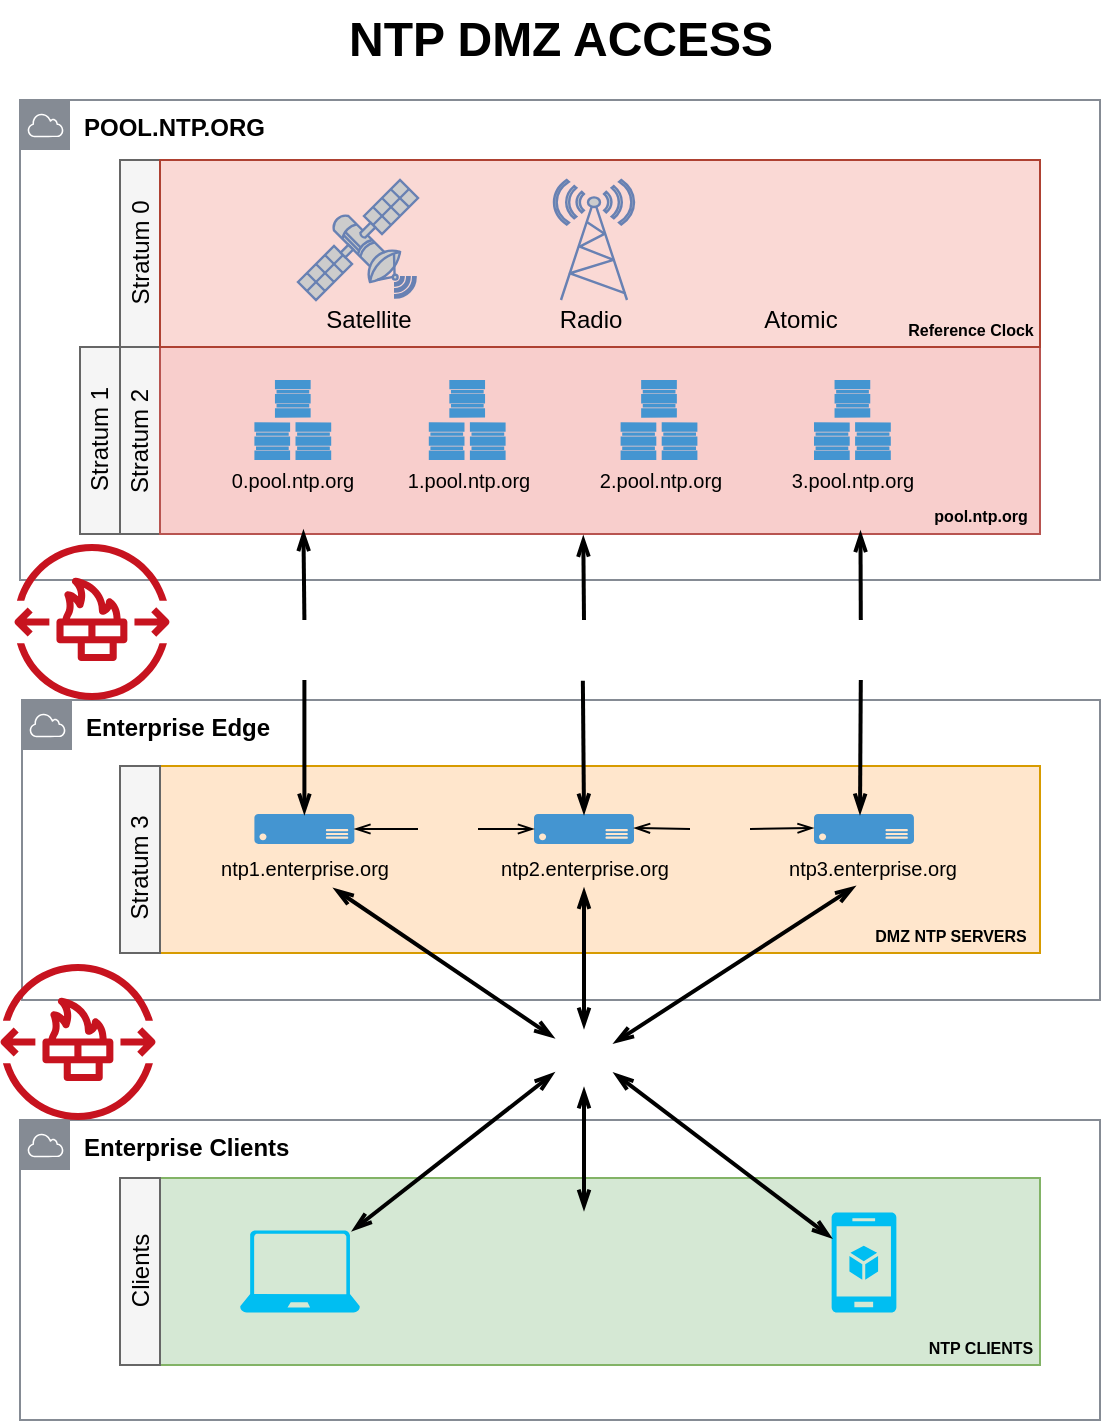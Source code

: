 <mxfile version="14.9.5" type="device"><diagram name="Page-1" id="e3a06f82-3646-2815-327d-82caf3d4e204"><mxGraphModel dx="1395" dy="825" grid="1" gridSize="10" guides="1" tooltips="1" connect="1" arrows="1" fold="1" page="1" pageScale="1.5" pageWidth="1169" pageHeight="826" background="none" math="0" shadow="0"><root><mxCell id="0" style=";html=1;"/><mxCell id="1" style=";html=1;" parent="0"/><mxCell id="tNrX_FSl5aJrvTSmvy7C-68" value="" style="whiteSpace=wrap;html=1;fontSize=14;strokeColor=#82b366;verticalAlign=top;fillColor=#d5e8d4;" vertex="1" parent="1"><mxGeometry x="160" y="629" width="440" height="93.5" as="geometry"/></mxCell><mxCell id="tNrX_FSl5aJrvTSmvy7C-64" value="&lt;b&gt;&lt;font color=&quot;#000000&quot;&gt;Enterprise Clients&lt;/font&gt;&lt;/b&gt;" style="outlineConnect=0;gradientColor=none;html=1;whiteSpace=wrap;fontSize=12;fontStyle=0;shape=mxgraph.aws4.group;grIcon=mxgraph.aws4.group_aws_cloud;strokeColor=#858B94;fillColor=none;verticalAlign=top;align=left;spacingLeft=30;fontColor=#858B94;dashed=0;" vertex="1" parent="1"><mxGeometry x="90" y="600" width="540" height="150" as="geometry"/></mxCell><mxCell id="tNrX_FSl5aJrvTSmvy7C-47" value="&lt;b&gt;&lt;font color=&quot;#000000&quot;&gt;Enterprise Edge&lt;/font&gt;&lt;/b&gt;" style="outlineConnect=0;gradientColor=none;html=1;whiteSpace=wrap;fontSize=12;fontStyle=0;shape=mxgraph.aws4.group;grIcon=mxgraph.aws4.group_aws_cloud;strokeColor=#858B94;fillColor=none;verticalAlign=top;align=left;spacingLeft=30;fontColor=#858B94;dashed=0;" vertex="1" parent="1"><mxGeometry x="91" y="390" width="539" height="150" as="geometry"/></mxCell><mxCell id="tNrX_FSl5aJrvTSmvy7C-34" value="&lt;b&gt;&lt;font color=&quot;#000000&quot;&gt;POOL.NTP.ORG&lt;/font&gt;&lt;/b&gt;" style="outlineConnect=0;gradientColor=none;html=1;whiteSpace=wrap;fontSize=12;fontStyle=0;shape=mxgraph.aws4.group;grIcon=mxgraph.aws4.group_aws_cloud;strokeColor=#858B94;fillColor=none;verticalAlign=top;align=left;spacingLeft=30;fontColor=#858B94;dashed=0;" vertex="1" parent="1"><mxGeometry x="90" y="90" width="540" height="240" as="geometry"/></mxCell><mxCell id="tNrX_FSl5aJrvTSmvy7C-33" value="" style="whiteSpace=wrap;html=1;fillColor=#f5f5f5;fontSize=14;strokeColor=#666666;verticalAlign=top;fontColor=#333333;" vertex="1" parent="1"><mxGeometry x="120" y="213.5" width="20" height="93.5" as="geometry"/></mxCell><mxCell id="tNrX_FSl5aJrvTSmvy7C-31" value="" style="whiteSpace=wrap;html=1;fillColor=#f5f5f5;fontSize=14;strokeColor=#666666;verticalAlign=top;fontColor=#333333;" vertex="1" parent="1"><mxGeometry x="140" y="213.5" width="20" height="93.5" as="geometry"/></mxCell><mxCell id="tNrX_FSl5aJrvTSmvy7C-24" value="" style="whiteSpace=wrap;html=1;fontSize=14;strokeColor=#b85450;verticalAlign=top;fillColor=#f8cecc;" vertex="1" parent="1"><mxGeometry x="160" y="213.5" width="440" height="93.5" as="geometry"/></mxCell><mxCell id="tNrX_FSl5aJrvTSmvy7C-22" value="" style="whiteSpace=wrap;html=1;fillColor=#f5f5f5;fontSize=14;strokeColor=#666666;verticalAlign=top;fontColor=#333333;" vertex="1" parent="1"><mxGeometry x="140" y="120" width="20" height="93.5" as="geometry"/></mxCell><mxCell id="tNrX_FSl5aJrvTSmvy7C-20" value="" style="whiteSpace=wrap;html=1;fillColor=#fad9d5;fontSize=14;strokeColor=#ae4132;verticalAlign=top;" vertex="1" parent="1"><mxGeometry x="160" y="120" width="440" height="93.5" as="geometry"/></mxCell><mxCell id="6a7d8f32e03d9370-62" value="NTP DMZ ACCESS" style="text;strokeColor=none;fillColor=none;html=1;fontSize=24;fontStyle=1;verticalAlign=middle;align=center;" parent="1" vertex="1"><mxGeometry x="90" y="40" width="540" height="40" as="geometry"/></mxCell><mxCell id="tNrX_FSl5aJrvTSmvy7C-2" value="" style="shadow=0;dashed=0;html=1;strokeColor=none;fillColor=#4495D1;labelPosition=center;verticalLabelPosition=bottom;verticalAlign=top;align=center;outlineConnect=0;shape=mxgraph.veeam.storage_cluster;" vertex="1" parent="1"><mxGeometry x="207.2" y="230" width="38.4" height="40" as="geometry"/></mxCell><mxCell id="tNrX_FSl5aJrvTSmvy7C-7" value="&lt;font style=&quot;font-size: 8px&quot;&gt;&lt;b&gt;pool.ntp.org&lt;/b&gt;&lt;/font&gt;" style="text;html=1;resizable=0;autosize=1;align=center;verticalAlign=middle;points=[];fillColor=none;strokeColor=none;rounded=0;" vertex="1" parent="1"><mxGeometry x="540" y="287" width="60" height="20" as="geometry"/></mxCell><mxCell id="tNrX_FSl5aJrvTSmvy7C-8" value="&lt;font style=&quot;font-size: 10px&quot;&gt;0.pool.ntp.org&lt;/font&gt;" style="text;html=1;resizable=0;autosize=1;align=center;verticalAlign=middle;points=[];fillColor=none;strokeColor=none;rounded=0;" vertex="1" parent="1"><mxGeometry x="186.4" y="270" width="80" height="20" as="geometry"/></mxCell><mxCell id="tNrX_FSl5aJrvTSmvy7C-9" value="&lt;font style=&quot;font-size: 10px&quot;&gt;1.pool.ntp.org&lt;/font&gt;" style="text;html=1;resizable=0;autosize=1;align=center;verticalAlign=middle;points=[];fillColor=none;strokeColor=none;rounded=0;" vertex="1" parent="1"><mxGeometry x="273.6" y="270" width="80" height="20" as="geometry"/></mxCell><mxCell id="tNrX_FSl5aJrvTSmvy7C-10" value="&lt;font style=&quot;font-size: 10px&quot;&gt;2.pool.ntp.org&lt;/font&gt;" style="text;html=1;resizable=0;autosize=1;align=center;verticalAlign=middle;points=[];fillColor=none;strokeColor=none;rounded=0;" vertex="1" parent="1"><mxGeometry x="369.5" y="270" width="80" height="20" as="geometry"/></mxCell><mxCell id="tNrX_FSl5aJrvTSmvy7C-11" value="&lt;font style=&quot;font-size: 10px&quot;&gt;3.pool.ntp.org&lt;/font&gt;" style="text;html=1;resizable=0;autosize=1;align=center;verticalAlign=middle;points=[];fillColor=none;strokeColor=none;rounded=0;" vertex="1" parent="1"><mxGeometry x="466.2" y="270" width="80" height="20" as="geometry"/></mxCell><mxCell id="tNrX_FSl5aJrvTSmvy7C-12" value="Stratum 1" style="text;html=1;resizable=0;autosize=1;align=center;verticalAlign=middle;points=[];fillColor=none;strokeColor=none;rounded=0;rotation=-90;" vertex="1" parent="1"><mxGeometry x="95" y="250" width="70" height="20" as="geometry"/></mxCell><mxCell id="tNrX_FSl5aJrvTSmvy7C-13" value="Stratum 2" style="text;html=1;resizable=0;autosize=1;align=center;verticalAlign=middle;points=[];fillColor=none;strokeColor=none;rounded=0;rotation=-90;" vertex="1" parent="1"><mxGeometry x="115" y="251" width="70" height="20" as="geometry"/></mxCell><mxCell id="tNrX_FSl5aJrvTSmvy7C-14" value="" style="fontColor=#0066CC;verticalAlign=top;verticalLabelPosition=bottom;labelPosition=center;align=center;html=1;outlineConnect=0;fillColor=#CCCCCC;strokeColor=#6881B3;gradientColor=none;gradientDirection=north;strokeWidth=2;shape=mxgraph.networks.satellite;rotation=-90;" vertex="1" parent="1"><mxGeometry x="229" y="130" width="60" height="60" as="geometry"/></mxCell><mxCell id="tNrX_FSl5aJrvTSmvy7C-15" value="" style="fontColor=#0066CC;verticalAlign=top;verticalLabelPosition=bottom;labelPosition=center;align=center;html=1;outlineConnect=0;fillColor=#CCCCCC;strokeColor=#6881B3;gradientColor=none;gradientDirection=north;strokeWidth=2;shape=mxgraph.networks.radio_tower;" vertex="1" parent="1"><mxGeometry x="357" y="130" width="40" height="60" as="geometry"/></mxCell><mxCell id="tNrX_FSl5aJrvTSmvy7C-16" value="" style="shape=image;html=1;verticalAlign=top;verticalLabelPosition=bottom;labelBackgroundColor=#ffffff;imageAspect=0;aspect=fixed;image=https://cdn4.iconfinder.com/data/icons/48x48-free-object-icons/48/Science.png" vertex="1" parent="1"><mxGeometry x="450" y="130" width="60" height="60" as="geometry"/></mxCell><mxCell id="tNrX_FSl5aJrvTSmvy7C-17" value="Satellite" style="text;html=1;resizable=0;autosize=1;align=center;verticalAlign=middle;points=[];fillColor=none;strokeColor=none;rounded=0;" vertex="1" parent="1"><mxGeometry x="234.4" y="190" width="60" height="20" as="geometry"/></mxCell><mxCell id="tNrX_FSl5aJrvTSmvy7C-18" value="Radio" style="text;html=1;resizable=0;autosize=1;align=center;verticalAlign=middle;points=[];fillColor=none;strokeColor=none;rounded=0;" vertex="1" parent="1"><mxGeometry x="350" y="190" width="50" height="20" as="geometry"/></mxCell><mxCell id="tNrX_FSl5aJrvTSmvy7C-19" value="Atomic" style="text;html=1;resizable=0;autosize=1;align=center;verticalAlign=middle;points=[];fillColor=none;strokeColor=none;rounded=0;" vertex="1" parent="1"><mxGeometry x="455" y="190" width="50" height="20" as="geometry"/></mxCell><mxCell id="tNrX_FSl5aJrvTSmvy7C-21" value="Stratum 0" style="text;html=1;resizable=0;autosize=1;align=center;verticalAlign=middle;points=[];fillColor=none;strokeColor=none;rounded=0;rotation=-90;" vertex="1" parent="1"><mxGeometry x="115" y="156.75" width="70" height="20" as="geometry"/></mxCell><mxCell id="tNrX_FSl5aJrvTSmvy7C-23" value="&lt;font style=&quot;font-size: 8px&quot;&gt;&lt;b&gt;Reference Clock&lt;/b&gt;&lt;/font&gt;" style="text;html=1;resizable=0;autosize=1;align=center;verticalAlign=middle;points=[];fillColor=none;strokeColor=none;rounded=0;" vertex="1" parent="1"><mxGeometry x="525.4" y="193.5" width="80" height="20" as="geometry"/></mxCell><mxCell id="tNrX_FSl5aJrvTSmvy7C-26" value="" style="shadow=0;dashed=0;html=1;strokeColor=none;fillColor=#4495D1;labelPosition=center;verticalLabelPosition=bottom;verticalAlign=top;align=center;outlineConnect=0;shape=mxgraph.veeam.storage_cluster;" vertex="1" parent="1"><mxGeometry x="294.4" y="230" width="38.4" height="40" as="geometry"/></mxCell><mxCell id="tNrX_FSl5aJrvTSmvy7C-27" value="" style="shadow=0;dashed=0;html=1;strokeColor=none;fillColor=#4495D1;labelPosition=center;verticalLabelPosition=bottom;verticalAlign=top;align=center;outlineConnect=0;shape=mxgraph.veeam.storage_cluster;" vertex="1" parent="1"><mxGeometry x="390.3" y="230" width="38.4" height="40" as="geometry"/></mxCell><mxCell id="tNrX_FSl5aJrvTSmvy7C-28" value="" style="shadow=0;dashed=0;html=1;strokeColor=none;fillColor=#4495D1;labelPosition=center;verticalLabelPosition=bottom;verticalAlign=top;align=center;outlineConnect=0;shape=mxgraph.veeam.storage_cluster;" vertex="1" parent="1"><mxGeometry x="487" y="230" width="38.4" height="40" as="geometry"/></mxCell><mxCell id="tNrX_FSl5aJrvTSmvy7C-32" value="" style="whiteSpace=wrap;html=1;fillColor=#f5f5f5;fontSize=14;strokeColor=#666666;verticalAlign=top;fontColor=#333333;" vertex="1" parent="1"><mxGeometry x="140" y="629" width="20" height="93.5" as="geometry"/></mxCell><mxCell id="tNrX_FSl5aJrvTSmvy7C-35" value="" style="whiteSpace=wrap;html=1;fontSize=14;strokeColor=#d79b00;verticalAlign=top;fillColor=#ffe6cc;" vertex="1" parent="1"><mxGeometry x="160" y="423" width="440" height="93.5" as="geometry"/></mxCell><mxCell id="tNrX_FSl5aJrvTSmvy7C-36" value="&lt;span style=&quot;font-size: 8px&quot;&gt;&lt;b&gt;DMZ NTP SERVERS&lt;/b&gt;&lt;/span&gt;" style="text;html=1;resizable=0;autosize=1;align=center;verticalAlign=middle;points=[];fillColor=none;strokeColor=none;rounded=0;" vertex="1" parent="1"><mxGeometry x="510.0" y="496.5" width="90" height="20" as="geometry"/></mxCell><mxCell id="tNrX_FSl5aJrvTSmvy7C-70" style="edgeStyle=none;rounded=0;orthogonalLoop=1;jettySize=auto;html=1;exitX=0.5;exitY=0;exitDx=0;exitDy=0;exitPerimeter=0;fontColor=#4495D1;startArrow=none;startFill=0;endArrow=openThin;endFill=0;entryX=0.163;entryY=0.982;entryDx=0;entryDy=0;entryPerimeter=0;strokeWidth=2;" edge="1" parent="1" source="tNrX_FSl5aJrvTSmvy7C-77" target="tNrX_FSl5aJrvTSmvy7C-24"><mxGeometry x="40" y="40" as="geometry"><mxPoint x="250" y="350" as="targetPoint"/></mxGeometry></mxCell><mxCell id="tNrX_FSl5aJrvTSmvy7C-38" value="" style="verticalLabelPosition=bottom;html=1;verticalAlign=top;align=center;strokeColor=none;shape=mxgraph.azure.server;sketch=0;fillColor=#4495D1;" vertex="1" parent="1"><mxGeometry x="207.2" y="447" width="50" height="15" as="geometry"/></mxCell><mxCell id="tNrX_FSl5aJrvTSmvy7C-71" style="edgeStyle=none;rounded=0;orthogonalLoop=1;jettySize=auto;html=1;exitX=0.5;exitY=0;exitDx=0;exitDy=0;exitPerimeter=0;fontColor=#4495D1;startArrow=none;startFill=0;endArrow=openThin;endFill=0;entryX=0.481;entryY=1.012;entryDx=0;entryDy=0;entryPerimeter=0;strokeWidth=2;" edge="1" parent="1" source="tNrX_FSl5aJrvTSmvy7C-75" target="tNrX_FSl5aJrvTSmvy7C-24"><mxGeometry x="40" y="40" as="geometry"><mxPoint x="360" y="310" as="targetPoint"/></mxGeometry></mxCell><mxCell id="tNrX_FSl5aJrvTSmvy7C-40" value="" style="verticalLabelPosition=bottom;html=1;verticalAlign=top;align=center;strokeColor=none;shape=mxgraph.azure.server;sketch=0;fillColor=#4495D1;" vertex="1" parent="1"><mxGeometry x="347" y="447" width="50" height="15" as="geometry"/></mxCell><mxCell id="tNrX_FSl5aJrvTSmvy7C-72" style="edgeStyle=none;rounded=0;orthogonalLoop=1;jettySize=auto;html=1;exitX=0.5;exitY=0;exitDx=0;exitDy=0;exitPerimeter=0;entryX=0.796;entryY=0.987;entryDx=0;entryDy=0;fontColor=#4495D1;startArrow=none;startFill=0;endArrow=openThin;endFill=0;entryPerimeter=0;strokeWidth=2;" edge="1" parent="1" source="tNrX_FSl5aJrvTSmvy7C-79" target="tNrX_FSl5aJrvTSmvy7C-24"><mxGeometry x="40" y="40" as="geometry"/></mxCell><mxCell id="tNrX_FSl5aJrvTSmvy7C-41" value="" style="verticalLabelPosition=bottom;html=1;verticalAlign=top;align=center;strokeColor=none;shape=mxgraph.azure.server;sketch=0;fillColor=#4495D1;" vertex="1" parent="1"><mxGeometry x="487" y="447" width="50" height="15" as="geometry"/></mxCell><mxCell id="tNrX_FSl5aJrvTSmvy7C-42" value="&lt;span style=&quot;font-size: 10px&quot;&gt;ntp1.enterprise.org&lt;/span&gt;" style="text;html=1;resizable=0;autosize=1;align=center;verticalAlign=middle;points=[];fillColor=none;strokeColor=none;rounded=0;" vertex="1" parent="1"><mxGeometry x="182.2" y="464.25" width="100" height="20" as="geometry"/></mxCell><mxCell id="tNrX_FSl5aJrvTSmvy7C-43" value="&lt;span style=&quot;font-size: 10px&quot;&gt;ntp2.enterprise.org&lt;/span&gt;" style="text;html=1;resizable=0;autosize=1;align=center;verticalAlign=middle;points=[];fillColor=none;strokeColor=none;rounded=0;" vertex="1" parent="1"><mxGeometry x="322.0" y="464.25" width="100" height="20" as="geometry"/></mxCell><mxCell id="tNrX_FSl5aJrvTSmvy7C-46" value="" style="outlineConnect=0;fontColor=#232F3E;gradientColor=none;fillColor=#C7131F;strokeColor=none;dashed=0;verticalLabelPosition=bottom;verticalAlign=top;align=center;html=1;fontSize=12;fontStyle=0;aspect=fixed;pointerEvents=1;shape=mxgraph.aws4.network_firewall_endpoints;sketch=0;" vertex="1" parent="1"><mxGeometry x="87.0" y="312" width="78" height="78" as="geometry"/></mxCell><mxCell id="tNrX_FSl5aJrvTSmvy7C-48" value="" style="whiteSpace=wrap;html=1;fillColor=#f5f5f5;fontSize=14;strokeColor=#666666;verticalAlign=top;fontColor=#333333;" vertex="1" parent="1"><mxGeometry x="140" y="423" width="20" height="93.5" as="geometry"/></mxCell><mxCell id="tNrX_FSl5aJrvTSmvy7C-49" value="Stratum 3" style="text;html=1;resizable=0;autosize=1;align=center;verticalAlign=middle;points=[];fillColor=none;strokeColor=none;rounded=0;rotation=-90;" vertex="1" parent="1"><mxGeometry x="115" y="464.25" width="70" height="20" as="geometry"/></mxCell><mxCell id="tNrX_FSl5aJrvTSmvy7C-51" value="&lt;span style=&quot;font-size: 10px&quot;&gt;ntp3.enterprise.org&lt;/span&gt;" style="text;html=1;resizable=0;autosize=1;align=center;verticalAlign=middle;points=[];fillColor=none;strokeColor=none;rounded=0;" vertex="1" parent="1"><mxGeometry x="466.2" y="464.25" width="100" height="20" as="geometry"/></mxCell><mxCell id="tNrX_FSl5aJrvTSmvy7C-54" style="rounded=0;orthogonalLoop=1;jettySize=auto;html=1;exitX=1;exitY=0.5;exitDx=0;exitDy=0;exitPerimeter=0;entryX=0;entryY=0.5;entryDx=0;entryDy=0;entryPerimeter=0;endArrow=openThin;endFill=0;startArrow=none;startFill=0;" edge="1" parent="1" source="tNrX_FSl5aJrvTSmvy7C-57"><mxGeometry x="40" y="40" as="geometry"><mxPoint x="397.0" y="454" as="sourcePoint"/><mxPoint x="486.8" y="454" as="targetPoint"/></mxGeometry></mxCell><mxCell id="tNrX_FSl5aJrvTSmvy7C-55" value="" style="shape=image;html=1;verticalAlign=top;verticalLabelPosition=bottom;labelBackgroundColor=#ffffff;imageAspect=0;aspect=fixed;image=https://cdn1.iconfinder.com/data/icons/google_jfk_icons_by_carlosjj/128/sync.png;sketch=0;fillColor=#4495D1;" vertex="1" parent="1"><mxGeometry x="289" y="439.5" width="30" height="30" as="geometry"/></mxCell><mxCell id="tNrX_FSl5aJrvTSmvy7C-53" style="rounded=0;orthogonalLoop=1;jettySize=auto;html=1;exitX=1;exitY=0.5;exitDx=0;exitDy=0;exitPerimeter=0;entryX=0;entryY=0.5;entryDx=0;entryDy=0;entryPerimeter=0;endArrow=openThin;endFill=0;startArrow=none;startFill=0;" edge="1" parent="1" source="tNrX_FSl5aJrvTSmvy7C-55" target="tNrX_FSl5aJrvTSmvy7C-40"><mxGeometry x="40" y="40" as="geometry"/></mxCell><mxCell id="tNrX_FSl5aJrvTSmvy7C-56" value="" style="rounded=0;orthogonalLoop=1;jettySize=auto;html=1;exitX=1;exitY=0.5;exitDx=0;exitDy=0;exitPerimeter=0;entryX=0;entryY=0.5;entryDx=0;entryDy=0;entryPerimeter=0;endArrow=none;endFill=0;startArrow=openThin;startFill=0;" edge="1" parent="1" source="tNrX_FSl5aJrvTSmvy7C-38" target="tNrX_FSl5aJrvTSmvy7C-55"><mxGeometry x="40" y="40" as="geometry"><mxPoint x="257.2" y="454.5" as="sourcePoint"/><mxPoint x="347" y="454.5" as="targetPoint"/></mxGeometry></mxCell><mxCell id="tNrX_FSl5aJrvTSmvy7C-57" value="" style="shape=image;html=1;verticalAlign=top;verticalLabelPosition=bottom;labelBackgroundColor=#ffffff;imageAspect=0;aspect=fixed;image=https://cdn1.iconfinder.com/data/icons/google_jfk_icons_by_carlosjj/128/sync.png;sketch=0;fillColor=#4495D1;" vertex="1" parent="1"><mxGeometry x="425" y="439.5" width="30" height="30" as="geometry"/></mxCell><mxCell id="tNrX_FSl5aJrvTSmvy7C-58" value="" style="rounded=0;orthogonalLoop=1;jettySize=auto;html=1;exitX=1;exitY=0.5;exitDx=0;exitDy=0;exitPerimeter=0;entryX=0;entryY=0.5;entryDx=0;entryDy=0;entryPerimeter=0;endArrow=none;endFill=0;startArrow=openThin;startFill=0;" edge="1" parent="1" target="tNrX_FSl5aJrvTSmvy7C-57"><mxGeometry x="40" y="40" as="geometry"><mxPoint x="397" y="454" as="sourcePoint"/><mxPoint x="486.8" y="454" as="targetPoint"/></mxGeometry></mxCell><mxCell id="tNrX_FSl5aJrvTSmvy7C-59" value="" style="verticalLabelPosition=bottom;html=1;verticalAlign=top;align=center;strokeColor=none;fillColor=#00BEF2;shape=mxgraph.azure.mobile_services;pointerEvents=1;sketch=0;" vertex="1" parent="1"><mxGeometry x="495.75" y="646.25" width="32.5" height="50" as="geometry"/></mxCell><mxCell id="tNrX_FSl5aJrvTSmvy7C-60" value="" style="shape=image;html=1;verticalAlign=top;verticalLabelPosition=bottom;labelBackgroundColor=#ffffff;imageAspect=0;aspect=fixed;image=https://cdn2.iconfinder.com/data/icons/bitsies/128/Computer-128.png;sketch=0;fillColor=#4495D1;" vertex="1" parent="1"><mxGeometry x="342" y="645" width="60" height="60" as="geometry"/></mxCell><mxCell id="tNrX_FSl5aJrvTSmvy7C-63" value="" style="verticalLabelPosition=bottom;html=1;verticalAlign=top;align=center;strokeColor=none;fillColor=#00BEF2;shape=mxgraph.azure.laptop;pointerEvents=1;sketch=0;fontColor=#4495D1;" vertex="1" parent="1"><mxGeometry x="200" y="655.25" width="60" height="41" as="geometry"/></mxCell><mxCell id="tNrX_FSl5aJrvTSmvy7C-65" value="" style="outlineConnect=0;fontColor=#232F3E;gradientColor=none;fillColor=#C7131F;strokeColor=none;dashed=0;verticalLabelPosition=bottom;verticalAlign=top;align=center;html=1;fontSize=12;fontStyle=0;aspect=fixed;pointerEvents=1;shape=mxgraph.aws4.network_firewall_endpoints;sketch=0;" vertex="1" parent="1"><mxGeometry x="80.0" y="522" width="78" height="78" as="geometry"/></mxCell><mxCell id="tNrX_FSl5aJrvTSmvy7C-66" value="&lt;span style=&quot;font-size: 8px&quot;&gt;&lt;b&gt;NTP CLIENTS&lt;/b&gt;&lt;/span&gt;" style="text;html=1;resizable=0;autosize=1;align=center;verticalAlign=middle;points=[];fillColor=none;strokeColor=none;rounded=0;" vertex="1" parent="1"><mxGeometry x="535.0" y="702.5" width="70" height="20" as="geometry"/></mxCell><mxCell id="tNrX_FSl5aJrvTSmvy7C-69" value="Clients" style="text;html=1;resizable=0;autosize=1;align=center;verticalAlign=middle;points=[];fillColor=none;strokeColor=none;rounded=0;rotation=-90;" vertex="1" parent="1"><mxGeometry x="125" y="665.75" width="50" height="20" as="geometry"/></mxCell><mxCell id="tNrX_FSl5aJrvTSmvy7C-75" value="" style="shape=image;html=1;verticalAlign=top;verticalLabelPosition=bottom;labelBackgroundColor=#ffffff;imageAspect=0;aspect=fixed;image=https://cdn1.iconfinder.com/data/icons/google_jfk_icons_by_carlosjj/128/sync.png;sketch=0;fillColor=#4495D1;" vertex="1" parent="1"><mxGeometry x="357" y="350" width="30" height="30" as="geometry"/></mxCell><mxCell id="tNrX_FSl5aJrvTSmvy7C-76" value="" style="edgeStyle=none;rounded=0;orthogonalLoop=1;jettySize=auto;html=1;exitX=0.5;exitY=0;exitDx=0;exitDy=0;exitPerimeter=0;fontColor=#4495D1;startArrow=openThin;startFill=0;endArrow=none;endFill=0;entryX=0.481;entryY=1.012;entryDx=0;entryDy=0;entryPerimeter=0;strokeWidth=2;" edge="1" parent="1" source="tNrX_FSl5aJrvTSmvy7C-40" target="tNrX_FSl5aJrvTSmvy7C-75"><mxGeometry x="40" y="40" as="geometry"><mxPoint x="371.64" y="308.122" as="targetPoint"/><mxPoint x="372" y="447.0" as="sourcePoint"/></mxGeometry></mxCell><mxCell id="tNrX_FSl5aJrvTSmvy7C-77" value="" style="shape=image;html=1;verticalAlign=top;verticalLabelPosition=bottom;labelBackgroundColor=#ffffff;imageAspect=0;aspect=fixed;image=https://cdn1.iconfinder.com/data/icons/google_jfk_icons_by_carlosjj/128/sync.png;sketch=0;fillColor=#4495D1;" vertex="1" parent="1"><mxGeometry x="217.2" y="350" width="30" height="30" as="geometry"/></mxCell><mxCell id="tNrX_FSl5aJrvTSmvy7C-78" value="" style="edgeStyle=none;rounded=0;orthogonalLoop=1;jettySize=auto;html=1;exitX=0.5;exitY=0;exitDx=0;exitDy=0;exitPerimeter=0;fontColor=#4495D1;startArrow=openThin;startFill=0;endArrow=none;endFill=0;entryX=0.5;entryY=1;entryDx=0;entryDy=0;strokeWidth=2;" edge="1" parent="1" source="tNrX_FSl5aJrvTSmvy7C-38" target="tNrX_FSl5aJrvTSmvy7C-77"><mxGeometry x="40" y="40" as="geometry"><mxPoint x="232.2" y="447.0" as="sourcePoint"/><mxPoint x="231.72" y="305.317" as="targetPoint"/></mxGeometry></mxCell><mxCell id="tNrX_FSl5aJrvTSmvy7C-79" value="" style="shape=image;html=1;verticalAlign=top;verticalLabelPosition=bottom;labelBackgroundColor=#ffffff;imageAspect=0;aspect=fixed;image=https://cdn1.iconfinder.com/data/icons/google_jfk_icons_by_carlosjj/128/sync.png;sketch=0;fillColor=#4495D1;" vertex="1" parent="1"><mxGeometry x="495.4" y="350" width="30" height="30" as="geometry"/></mxCell><mxCell id="tNrX_FSl5aJrvTSmvy7C-80" value="" style="edgeStyle=none;rounded=0;orthogonalLoop=1;jettySize=auto;html=1;entryX=0.5;entryY=1;entryDx=0;entryDy=0;fontColor=#4495D1;startArrow=openThin;startFill=0;endArrow=none;endFill=0;strokeWidth=2;" edge="1" parent="1" target="tNrX_FSl5aJrvTSmvy7C-79"><mxGeometry x="40" y="40" as="geometry"><mxPoint x="510" y="447" as="sourcePoint"/><mxPoint x="510.24" y="305.785" as="targetPoint"/></mxGeometry></mxCell><mxCell id="tNrX_FSl5aJrvTSmvy7C-85" value="" style="edgeStyle=none;rounded=0;orthogonalLoop=1;jettySize=auto;html=1;fontColor=#4495D1;startArrow=openThin;startFill=0;endArrow=openThin;endFill=0;strokeWidth=2;" edge="1" parent="1" source="tNrX_FSl5aJrvTSmvy7C-81" target="tNrX_FSl5aJrvTSmvy7C-42"><mxGeometry x="40" y="40" as="geometry"/></mxCell><mxCell id="tNrX_FSl5aJrvTSmvy7C-86" value="" style="edgeStyle=none;rounded=0;orthogonalLoop=1;jettySize=auto;html=1;fontColor=#4495D1;startArrow=openThin;startFill=0;endArrow=openThin;endFill=0;strokeWidth=2;" edge="1" parent="1" source="tNrX_FSl5aJrvTSmvy7C-81" target="tNrX_FSl5aJrvTSmvy7C-43"><mxGeometry x="40" y="40" as="geometry"/></mxCell><mxCell id="tNrX_FSl5aJrvTSmvy7C-89" style="edgeStyle=none;rounded=0;orthogonalLoop=1;jettySize=auto;html=1;exitX=1;exitY=0.25;exitDx=0;exitDy=0;entryX=0.413;entryY=0.95;entryDx=0;entryDy=0;entryPerimeter=0;fontColor=#4495D1;startArrow=openThin;startFill=0;endArrow=openThin;endFill=0;strokeWidth=2;" edge="1" parent="1" source="tNrX_FSl5aJrvTSmvy7C-81" target="tNrX_FSl5aJrvTSmvy7C-51"><mxGeometry x="40" y="40" as="geometry"/></mxCell><mxCell id="tNrX_FSl5aJrvTSmvy7C-81" value="" style="shape=image;html=1;verticalAlign=top;verticalLabelPosition=bottom;labelBackgroundColor=#ffffff;imageAspect=0;aspect=fixed;image=https://cdn1.iconfinder.com/data/icons/google_jfk_icons_by_carlosjj/128/sync.png;sketch=0;fillColor=#4495D1;" vertex="1" parent="1"><mxGeometry x="357" y="554" width="30" height="30" as="geometry"/></mxCell><mxCell id="tNrX_FSl5aJrvTSmvy7C-82" value="" style="edgeStyle=none;rounded=0;orthogonalLoop=1;jettySize=auto;html=1;fontColor=#4495D1;startArrow=openThin;startFill=0;endArrow=openThin;endFill=0;strokeWidth=2;entryX=1;entryY=0.75;entryDx=0;entryDy=0;" edge="1" parent="1" source="tNrX_FSl5aJrvTSmvy7C-59" target="tNrX_FSl5aJrvTSmvy7C-81"><mxGeometry x="40" y="40" as="geometry"><mxPoint x="460" y="580" as="targetPoint"/></mxGeometry></mxCell><mxCell id="tNrX_FSl5aJrvTSmvy7C-83" value="" style="edgeStyle=none;rounded=0;orthogonalLoop=1;jettySize=auto;html=1;fontColor=#4495D1;startArrow=openThin;startFill=0;endArrow=openThin;endFill=0;strokeWidth=2;" edge="1" parent="1" source="tNrX_FSl5aJrvTSmvy7C-60" target="tNrX_FSl5aJrvTSmvy7C-81"><mxGeometry x="40" y="40" as="geometry"/></mxCell><mxCell id="tNrX_FSl5aJrvTSmvy7C-84" value="" style="edgeStyle=none;rounded=0;orthogonalLoop=1;jettySize=auto;html=1;fontColor=#4495D1;startArrow=openThin;startFill=0;endArrow=openThin;endFill=0;strokeWidth=2;entryX=0;entryY=0.75;entryDx=0;entryDy=0;" edge="1" parent="1" source="tNrX_FSl5aJrvTSmvy7C-63" target="tNrX_FSl5aJrvTSmvy7C-81"><mxGeometry x="40" y="40" as="geometry"/></mxCell><mxCell id="tNrX_FSl5aJrvTSmvy7C-92" value="" style="shape=image;html=1;verticalAlign=top;verticalLabelPosition=bottom;labelBackgroundColor=#ffffff;imageAspect=0;aspect=fixed;image=https://cdn0.iconfinder.com/data/icons/super-mono-basic/green/lock_basic_green.png;sketch=0;fontColor=#4495D1;strokeColor=#000000;fillColor=none;" vertex="1" parent="1"><mxGeometry x="422" y="342" width="38" height="38" as="geometry"/></mxCell><mxCell id="tNrX_FSl5aJrvTSmvy7C-93" value="" style="shape=image;html=1;verticalAlign=top;verticalLabelPosition=bottom;labelBackgroundColor=#ffffff;imageAspect=0;aspect=fixed;image=https://cdn0.iconfinder.com/data/icons/super-mono-basic/green/lock_basic_green.png;sketch=0;fontColor=#4495D1;strokeColor=#000000;fillColor=none;" vertex="1" parent="1"><mxGeometry x="282.2" y="342" width="38" height="38" as="geometry"/></mxCell><mxCell id="tNrX_FSl5aJrvTSmvy7C-94" value="" style="shape=image;html=1;verticalAlign=top;verticalLabelPosition=bottom;labelBackgroundColor=#ffffff;imageAspect=0;aspect=fixed;image=https://cdn0.iconfinder.com/data/icons/super-mono-basic/green/lock_basic_green.png;sketch=0;fontColor=#4495D1;strokeColor=#000000;fillColor=none;" vertex="1" parent="1"><mxGeometry x="281" y="550" width="38" height="38" as="geometry"/></mxCell><mxCell id="tNrX_FSl5aJrvTSmvy7C-95" value="" style="shape=image;html=1;verticalAlign=top;verticalLabelPosition=bottom;labelBackgroundColor=#ffffff;imageAspect=0;aspect=fixed;image=https://cdn0.iconfinder.com/data/icons/super-mono-basic/green/lock_basic_green.png;sketch=0;fontColor=#4495D1;strokeColor=#000000;fillColor=none;" vertex="1" parent="1"><mxGeometry x="428.7" y="550" width="38" height="38" as="geometry"/></mxCell></root></mxGraphModel></diagram></mxfile>